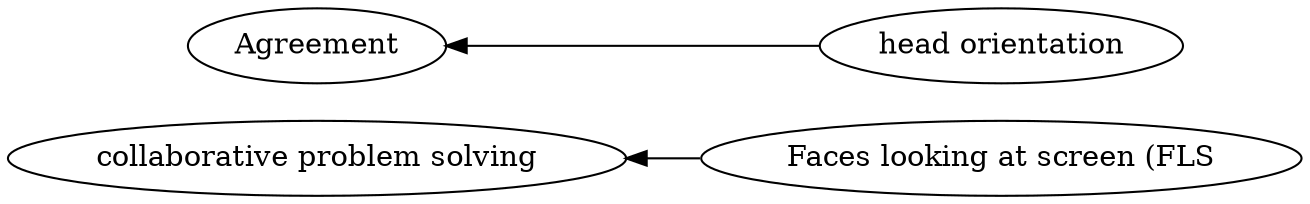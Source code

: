 digraph Test {
	rankdir=RL
	size="10,10"
	overlap=false
	splines=true
	{rank=same; "Faces looking at screen (FLS" "head orientation";}
	{rank=same; "Agreement" "collaborative problem solving";}
	"Faces looking at screen (FLS" [href="https://scholar.google.com/scholar?hl=en&q=Estimation%20of%20success%20in%20collaborative%20learning%20based%20on%20multimodal%20learning%20analytics%20features"]
	"Faces looking at screen (FLS" -> "collaborative problem solving"
	"head orientation" [href="https://scholar.google.com/scholar?hl=en&q=Multi-modal%20Social%20Signal%20Analysis%20for%20Predicting%20Agreement%20in%20Conversation%20Settings"]
	"head orientation" -> Agreement
}
